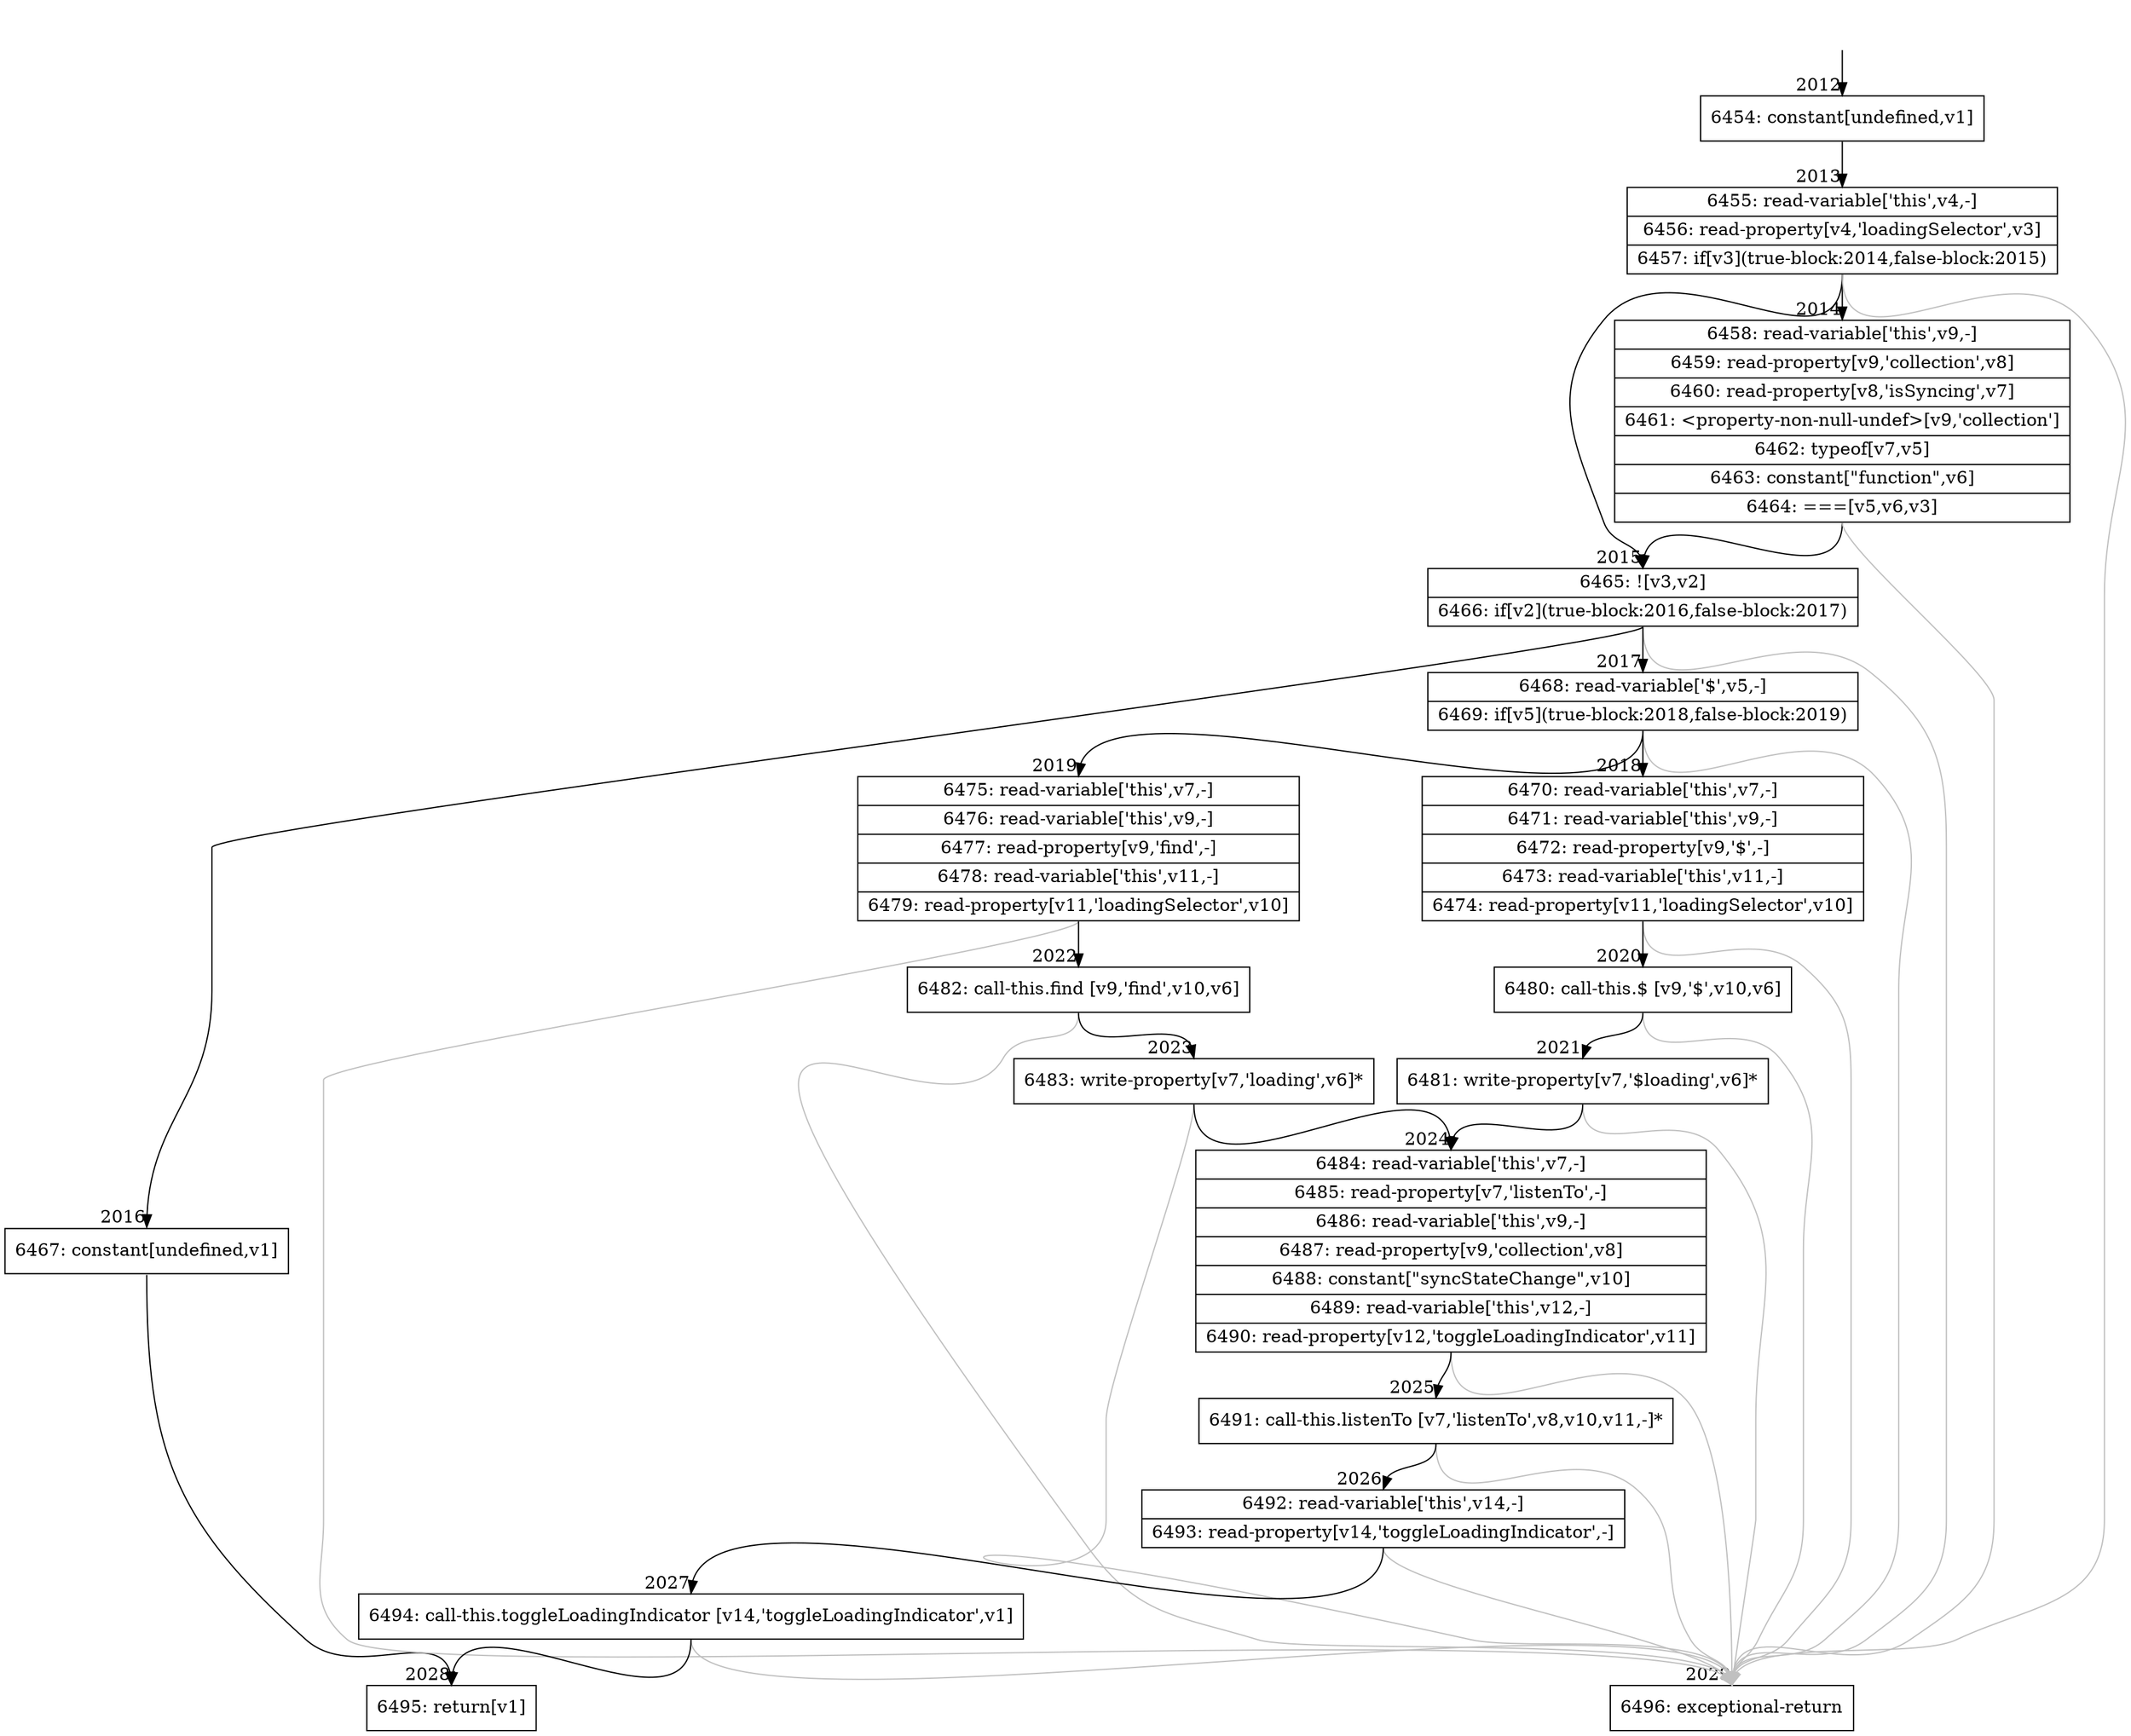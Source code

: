 digraph {
rankdir="TD"
BB_entry170[shape=none,label=""];
BB_entry170 -> BB2012 [tailport=s, headport=n, headlabel="    2012"]
BB2012 [shape=record label="{6454: constant[undefined,v1]}" ] 
BB2012 -> BB2013 [tailport=s, headport=n, headlabel="      2013"]
BB2013 [shape=record label="{6455: read-variable['this',v4,-]|6456: read-property[v4,'loadingSelector',v3]|6457: if[v3](true-block:2014,false-block:2015)}" ] 
BB2013 -> BB2015 [tailport=s, headport=n, headlabel="      2015"]
BB2013 -> BB2014 [tailport=s, headport=n, headlabel="      2014"]
BB2013 -> BB2029 [tailport=s, headport=n, color=gray, headlabel="      2029"]
BB2014 [shape=record label="{6458: read-variable['this',v9,-]|6459: read-property[v9,'collection',v8]|6460: read-property[v8,'isSyncing',v7]|6461: \<property-non-null-undef\>[v9,'collection']|6462: typeof[v7,v5]|6463: constant[\"function\",v6]|6464: ===[v5,v6,v3]}" ] 
BB2014 -> BB2015 [tailport=s, headport=n]
BB2014 -> BB2029 [tailport=s, headport=n, color=gray]
BB2015 [shape=record label="{6465: ![v3,v2]|6466: if[v2](true-block:2016,false-block:2017)}" ] 
BB2015 -> BB2016 [tailport=s, headport=n, headlabel="      2016"]
BB2015 -> BB2017 [tailport=s, headport=n, headlabel="      2017"]
BB2015 -> BB2029 [tailport=s, headport=n, color=gray]
BB2016 [shape=record label="{6467: constant[undefined,v1]}" ] 
BB2016 -> BB2028 [tailport=s, headport=n, headlabel="      2028"]
BB2017 [shape=record label="{6468: read-variable['$',v5,-]|6469: if[v5](true-block:2018,false-block:2019)}" ] 
BB2017 -> BB2018 [tailport=s, headport=n, headlabel="      2018"]
BB2017 -> BB2019 [tailport=s, headport=n, headlabel="      2019"]
BB2017 -> BB2029 [tailport=s, headport=n, color=gray]
BB2018 [shape=record label="{6470: read-variable['this',v7,-]|6471: read-variable['this',v9,-]|6472: read-property[v9,'$',-]|6473: read-variable['this',v11,-]|6474: read-property[v11,'loadingSelector',v10]}" ] 
BB2018 -> BB2020 [tailport=s, headport=n, headlabel="      2020"]
BB2018 -> BB2029 [tailport=s, headport=n, color=gray]
BB2019 [shape=record label="{6475: read-variable['this',v7,-]|6476: read-variable['this',v9,-]|6477: read-property[v9,'find',-]|6478: read-variable['this',v11,-]|6479: read-property[v11,'loadingSelector',v10]}" ] 
BB2019 -> BB2022 [tailport=s, headport=n, headlabel="      2022"]
BB2019 -> BB2029 [tailport=s, headport=n, color=gray]
BB2020 [shape=record label="{6480: call-this.$ [v9,'$',v10,v6]}" ] 
BB2020 -> BB2021 [tailport=s, headport=n, headlabel="      2021"]
BB2020 -> BB2029 [tailport=s, headport=n, color=gray]
BB2021 [shape=record label="{6481: write-property[v7,'$loading',v6]*}" ] 
BB2021 -> BB2024 [tailport=s, headport=n, headlabel="      2024"]
BB2021 -> BB2029 [tailport=s, headport=n, color=gray]
BB2022 [shape=record label="{6482: call-this.find [v9,'find',v10,v6]}" ] 
BB2022 -> BB2023 [tailport=s, headport=n, headlabel="      2023"]
BB2022 -> BB2029 [tailport=s, headport=n, color=gray]
BB2023 [shape=record label="{6483: write-property[v7,'loading',v6]*}" ] 
BB2023 -> BB2024 [tailport=s, headport=n]
BB2023 -> BB2029 [tailport=s, headport=n, color=gray]
BB2024 [shape=record label="{6484: read-variable['this',v7,-]|6485: read-property[v7,'listenTo',-]|6486: read-variable['this',v9,-]|6487: read-property[v9,'collection',v8]|6488: constant[\"syncStateChange\",v10]|6489: read-variable['this',v12,-]|6490: read-property[v12,'toggleLoadingIndicator',v11]}" ] 
BB2024 -> BB2025 [tailport=s, headport=n, headlabel="      2025"]
BB2024 -> BB2029 [tailport=s, headport=n, color=gray]
BB2025 [shape=record label="{6491: call-this.listenTo [v7,'listenTo',v8,v10,v11,-]*}" ] 
BB2025 -> BB2026 [tailport=s, headport=n, headlabel="      2026"]
BB2025 -> BB2029 [tailport=s, headport=n, color=gray]
BB2026 [shape=record label="{6492: read-variable['this',v14,-]|6493: read-property[v14,'toggleLoadingIndicator',-]}" ] 
BB2026 -> BB2027 [tailport=s, headport=n, headlabel="      2027"]
BB2026 -> BB2029 [tailport=s, headport=n, color=gray]
BB2027 [shape=record label="{6494: call-this.toggleLoadingIndicator [v14,'toggleLoadingIndicator',v1]}" ] 
BB2027 -> BB2028 [tailport=s, headport=n]
BB2027 -> BB2029 [tailport=s, headport=n, color=gray]
BB2028 [shape=record label="{6495: return[v1]}" ] 
BB2029 [shape=record label="{6496: exceptional-return}" ] 
//#$~ 1803
}

